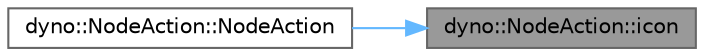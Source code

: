 digraph "dyno::NodeAction::icon"
{
 // LATEX_PDF_SIZE
  bgcolor="transparent";
  edge [fontname=Helvetica,fontsize=10,labelfontname=Helvetica,labelfontsize=10];
  node [fontname=Helvetica,fontsize=10,shape=box,height=0.2,width=0.4];
  rankdir="RL";
  Node1 [id="Node000001",label="dyno::NodeAction::icon",height=0.2,width=0.4,color="gray40", fillcolor="grey60", style="filled", fontcolor="black",tooltip=" "];
  Node1 -> Node2 [id="edge1_Node000001_Node000002",dir="back",color="steelblue1",style="solid",tooltip=" "];
  Node2 [id="Node000002",label="dyno::NodeAction::NodeAction",height=0.2,width=0.4,color="grey40", fillcolor="white", style="filled",URL="$classdyno_1_1_node_action.html#afbfe74857fed17b75701003b493a4055",tooltip=" "];
}
